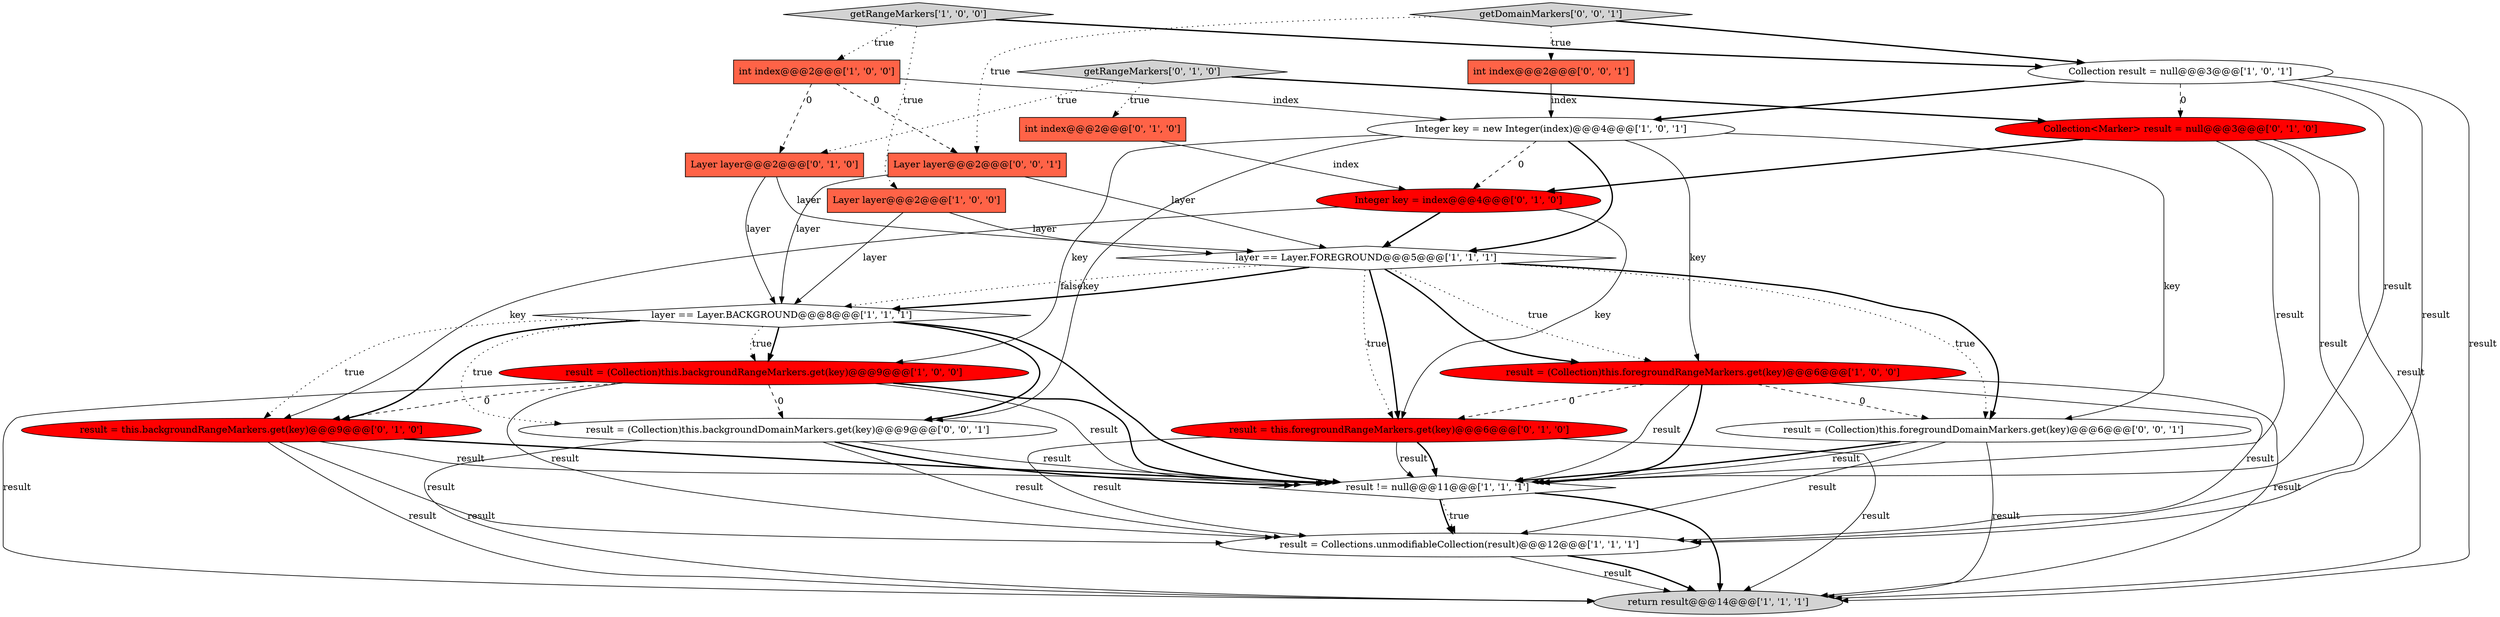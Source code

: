 digraph {
21 [style = filled, label = "int index@@@2@@@['0', '0', '1']", fillcolor = tomato, shape = box image = "AAA0AAABBB3BBB"];
8 [style = filled, label = "layer == Layer.BACKGROUND@@@8@@@['1', '1', '1']", fillcolor = white, shape = diamond image = "AAA0AAABBB1BBB"];
1 [style = filled, label = "result != null@@@11@@@['1', '1', '1']", fillcolor = white, shape = diamond image = "AAA0AAABBB1BBB"];
20 [style = filled, label = "result = (Collection)this.backgroundDomainMarkers.get(key)@@@9@@@['0', '0', '1']", fillcolor = white, shape = ellipse image = "AAA0AAABBB3BBB"];
5 [style = filled, label = "layer == Layer.FOREGROUND@@@5@@@['1', '1', '1']", fillcolor = white, shape = diamond image = "AAA0AAABBB1BBB"];
17 [style = filled, label = "result = this.backgroundRangeMarkers.get(key)@@@9@@@['0', '1', '0']", fillcolor = red, shape = ellipse image = "AAA1AAABBB2BBB"];
7 [style = filled, label = "Integer key = new Integer(index)@@@4@@@['1', '0', '1']", fillcolor = white, shape = ellipse image = "AAA0AAABBB1BBB"];
0 [style = filled, label = "return result@@@14@@@['1', '1', '1']", fillcolor = lightgray, shape = ellipse image = "AAA0AAABBB1BBB"];
22 [style = filled, label = "getDomainMarkers['0', '0', '1']", fillcolor = lightgray, shape = diamond image = "AAA0AAABBB3BBB"];
19 [style = filled, label = "result = (Collection)this.foregroundDomainMarkers.get(key)@@@6@@@['0', '0', '1']", fillcolor = white, shape = ellipse image = "AAA0AAABBB3BBB"];
10 [style = filled, label = "int index@@@2@@@['1', '0', '0']", fillcolor = tomato, shape = box image = "AAA1AAABBB1BBB"];
12 [style = filled, label = "int index@@@2@@@['0', '1', '0']", fillcolor = tomato, shape = box image = "AAA0AAABBB2BBB"];
3 [style = filled, label = "result = (Collection)this.foregroundRangeMarkers.get(key)@@@6@@@['1', '0', '0']", fillcolor = red, shape = ellipse image = "AAA1AAABBB1BBB"];
4 [style = filled, label = "Layer layer@@@2@@@['1', '0', '0']", fillcolor = tomato, shape = box image = "AAA0AAABBB1BBB"];
9 [style = filled, label = "result = (Collection)this.backgroundRangeMarkers.get(key)@@@9@@@['1', '0', '0']", fillcolor = red, shape = ellipse image = "AAA1AAABBB1BBB"];
23 [style = filled, label = "Layer layer@@@2@@@['0', '0', '1']", fillcolor = tomato, shape = box image = "AAA0AAABBB3BBB"];
6 [style = filled, label = "getRangeMarkers['1', '0', '0']", fillcolor = lightgray, shape = diamond image = "AAA0AAABBB1BBB"];
15 [style = filled, label = "Layer layer@@@2@@@['0', '1', '0']", fillcolor = tomato, shape = box image = "AAA1AAABBB2BBB"];
13 [style = filled, label = "result = this.foregroundRangeMarkers.get(key)@@@6@@@['0', '1', '0']", fillcolor = red, shape = ellipse image = "AAA1AAABBB2BBB"];
14 [style = filled, label = "getRangeMarkers['0', '1', '0']", fillcolor = lightgray, shape = diamond image = "AAA0AAABBB2BBB"];
11 [style = filled, label = "Collection result = null@@@3@@@['1', '0', '1']", fillcolor = white, shape = ellipse image = "AAA0AAABBB1BBB"];
2 [style = filled, label = "result = Collections.unmodifiableCollection(result)@@@12@@@['1', '1', '1']", fillcolor = white, shape = ellipse image = "AAA0AAABBB1BBB"];
16 [style = filled, label = "Collection<Marker> result = null@@@3@@@['0', '1', '0']", fillcolor = red, shape = ellipse image = "AAA1AAABBB2BBB"];
18 [style = filled, label = "Integer key = index@@@4@@@['0', '1', '0']", fillcolor = red, shape = ellipse image = "AAA1AAABBB2BBB"];
5->3 [style = bold, label=""];
2->0 [style = solid, label="result"];
11->1 [style = solid, label="result"];
11->16 [style = dashed, label="0"];
5->19 [style = dotted, label="true"];
9->2 [style = solid, label="result"];
12->18 [style = solid, label="index"];
13->1 [style = solid, label="result"];
16->0 [style = solid, label="result"];
11->0 [style = solid, label="result"];
18->17 [style = solid, label="key"];
19->2 [style = solid, label="result"];
13->1 [style = bold, label=""];
8->1 [style = bold, label=""];
19->1 [style = bold, label=""];
5->13 [style = dotted, label="true"];
8->20 [style = bold, label=""];
20->2 [style = solid, label="result"];
6->11 [style = bold, label=""];
16->1 [style = solid, label="result"];
20->1 [style = solid, label="result"];
8->20 [style = dotted, label="true"];
9->1 [style = solid, label="result"];
14->16 [style = bold, label=""];
10->15 [style = dashed, label="0"];
15->8 [style = solid, label="layer"];
14->12 [style = dotted, label="true"];
22->23 [style = dotted, label="true"];
8->17 [style = dotted, label="true"];
1->0 [style = bold, label=""];
5->3 [style = dotted, label="true"];
15->5 [style = solid, label="layer"];
19->1 [style = solid, label="result"];
8->17 [style = bold, label=""];
7->5 [style = bold, label=""];
13->0 [style = solid, label="result"];
17->0 [style = solid, label="result"];
13->2 [style = solid, label="result"];
4->5 [style = solid, label="layer"];
7->9 [style = solid, label="key"];
9->1 [style = bold, label=""];
17->2 [style = solid, label="result"];
22->11 [style = bold, label=""];
7->20 [style = solid, label="key"];
17->1 [style = solid, label="result"];
22->21 [style = dotted, label="true"];
21->7 [style = solid, label="index"];
16->18 [style = bold, label=""];
17->1 [style = bold, label=""];
3->1 [style = bold, label=""];
10->7 [style = solid, label="index"];
20->1 [style = bold, label=""];
3->13 [style = dashed, label="0"];
3->2 [style = solid, label="result"];
6->10 [style = dotted, label="true"];
5->19 [style = bold, label=""];
2->0 [style = bold, label=""];
19->0 [style = solid, label="result"];
3->0 [style = solid, label="result"];
20->0 [style = solid, label="result"];
5->13 [style = bold, label=""];
1->2 [style = bold, label=""];
8->9 [style = dotted, label="true"];
5->8 [style = dotted, label="false"];
10->23 [style = dashed, label="0"];
16->2 [style = solid, label="result"];
9->20 [style = dashed, label="0"];
5->8 [style = bold, label=""];
7->18 [style = dashed, label="0"];
23->8 [style = solid, label="layer"];
18->13 [style = solid, label="key"];
11->2 [style = solid, label="result"];
3->1 [style = solid, label="result"];
7->3 [style = solid, label="key"];
7->19 [style = solid, label="key"];
3->19 [style = dashed, label="0"];
4->8 [style = solid, label="layer"];
14->15 [style = dotted, label="true"];
6->4 [style = dotted, label="true"];
23->5 [style = solid, label="layer"];
18->5 [style = bold, label=""];
9->17 [style = dashed, label="0"];
8->9 [style = bold, label=""];
9->0 [style = solid, label="result"];
1->2 [style = dotted, label="true"];
11->7 [style = bold, label=""];
}

